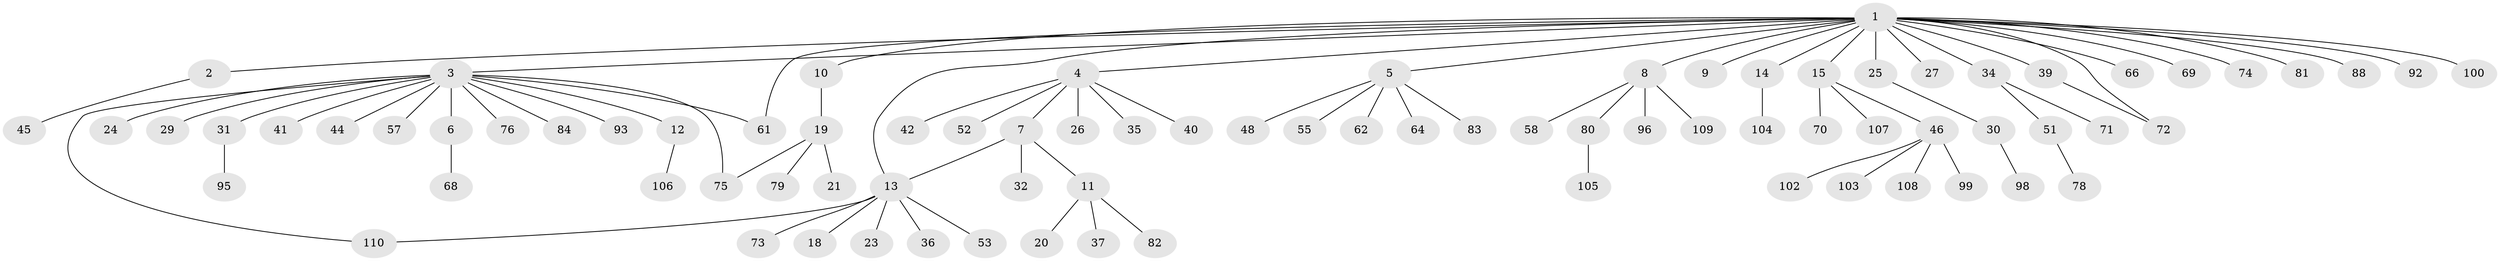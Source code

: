 // Generated by graph-tools (version 1.1) at 2025/51/02/27/25 19:51:57]
// undirected, 83 vertices, 87 edges
graph export_dot {
graph [start="1"]
  node [color=gray90,style=filled];
  1 [super="+91"];
  2 [super="+38"];
  3 [super="+47"];
  4 [super="+54"];
  5 [super="+33"];
  6 [super="+65"];
  7 [super="+16"];
  8 [super="+56"];
  9;
  10 [super="+59"];
  11 [super="+49"];
  12 [super="+89"];
  13 [super="+22"];
  14 [super="+28"];
  15 [super="+17"];
  18;
  19 [super="+101"];
  20 [super="+67"];
  21 [super="+43"];
  23;
  24;
  25;
  26;
  27;
  29;
  30 [super="+94"];
  31;
  32 [super="+63"];
  34 [super="+86"];
  35;
  36 [super="+50"];
  37;
  39 [super="+87"];
  40 [super="+97"];
  41;
  42;
  44;
  45 [super="+60"];
  46 [super="+77"];
  48;
  51;
  52;
  53 [super="+85"];
  55;
  57;
  58;
  61 [super="+111"];
  62;
  64;
  66;
  68;
  69;
  70;
  71;
  72;
  73;
  74;
  75;
  76;
  78;
  79 [super="+90"];
  80;
  81;
  82;
  83;
  84;
  88;
  92;
  93;
  95;
  96;
  98;
  99;
  100;
  102;
  103;
  104;
  105;
  106;
  107;
  108;
  109;
  110;
  1 -- 2;
  1 -- 3;
  1 -- 4;
  1 -- 5;
  1 -- 8;
  1 -- 9;
  1 -- 10;
  1 -- 13;
  1 -- 14;
  1 -- 15;
  1 -- 25;
  1 -- 27;
  1 -- 34;
  1 -- 39;
  1 -- 61;
  1 -- 66;
  1 -- 69;
  1 -- 72;
  1 -- 74;
  1 -- 81;
  1 -- 88;
  1 -- 92;
  1 -- 100;
  2 -- 45;
  3 -- 6;
  3 -- 12;
  3 -- 24;
  3 -- 29;
  3 -- 31;
  3 -- 41;
  3 -- 44;
  3 -- 57;
  3 -- 61;
  3 -- 75;
  3 -- 76;
  3 -- 84;
  3 -- 93;
  3 -- 110;
  4 -- 7;
  4 -- 26;
  4 -- 35;
  4 -- 40;
  4 -- 42;
  4 -- 52;
  5 -- 48;
  5 -- 55;
  5 -- 62;
  5 -- 64;
  5 -- 83;
  6 -- 68;
  7 -- 11;
  7 -- 13;
  7 -- 32;
  8 -- 80;
  8 -- 58;
  8 -- 96;
  8 -- 109;
  10 -- 19;
  11 -- 20;
  11 -- 37;
  11 -- 82;
  12 -- 106;
  13 -- 18;
  13 -- 23;
  13 -- 36;
  13 -- 53;
  13 -- 73;
  13 -- 110;
  14 -- 104;
  15 -- 107;
  15 -- 46;
  15 -- 70;
  19 -- 21;
  19 -- 75;
  19 -- 79;
  25 -- 30;
  30 -- 98;
  31 -- 95;
  34 -- 51;
  34 -- 71;
  39 -- 72;
  46 -- 102;
  46 -- 103;
  46 -- 108;
  46 -- 99;
  51 -- 78;
  80 -- 105;
}
